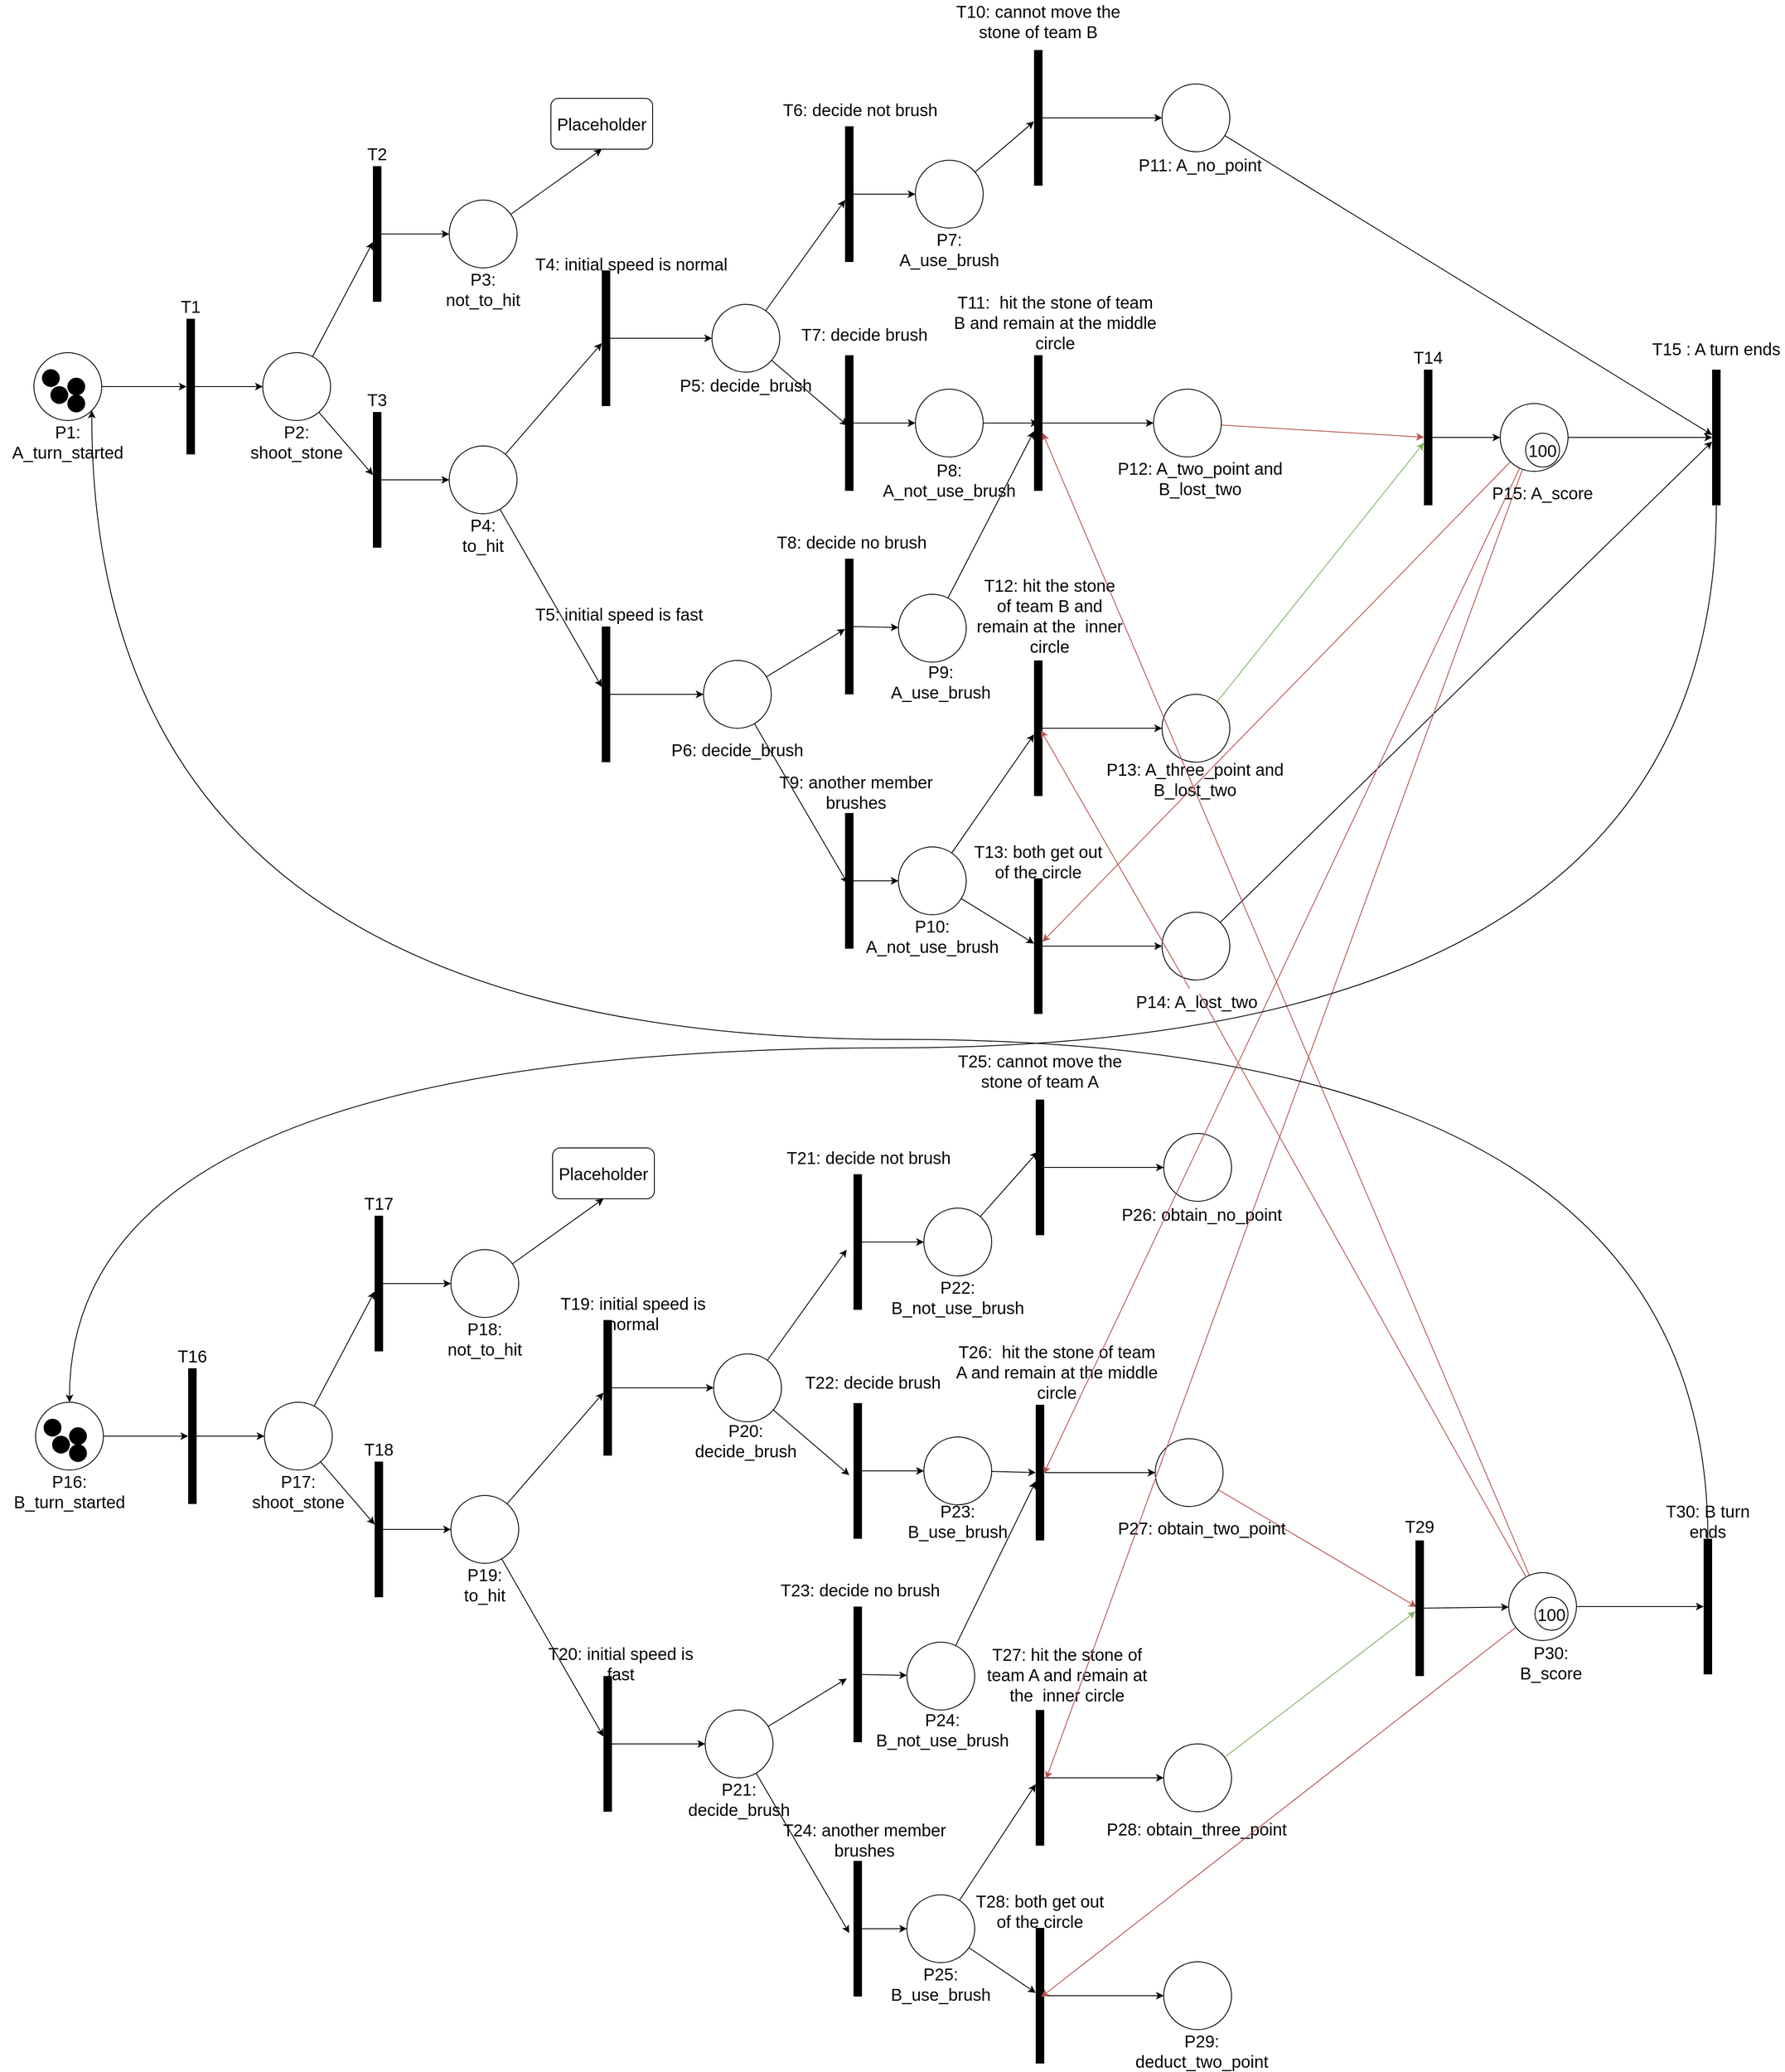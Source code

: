 <mxfile version="17.1.1" type="github">
  <diagram id="HLjwf-8nd1L1e6h1RGKW" name="Page-1">
    <mxGraphModel dx="2404" dy="2244" grid="1" gridSize="10" guides="1" tooltips="1" connect="1" arrows="1" fold="1" page="1" pageScale="1" pageWidth="827" pageHeight="1169" math="0" shadow="0">
      <root>
        <mxCell id="0" />
        <mxCell id="1" parent="0" />
        <mxCell id="6KRZwWpIwKZqXMkIKamP-5" style="edgeStyle=none;rounded=0;orthogonalLoop=1;jettySize=auto;html=1;fontSize=20;" parent="1" source="6KRZwWpIwKZqXMkIKamP-1" target="6KRZwWpIwKZqXMkIKamP-4" edge="1">
          <mxGeometry relative="1" as="geometry" />
        </mxCell>
        <mxCell id="6KRZwWpIwKZqXMkIKamP-1" value="" style="ellipse;whiteSpace=wrap;html=1;aspect=fixed;fontSize=20;strokeWidth=1;fillColor=#FFFFFF;" parent="1" vertex="1">
          <mxGeometry x="30" y="220" width="80" height="80" as="geometry" />
        </mxCell>
        <mxCell id="6KRZwWpIwKZqXMkIKamP-2" value="P1: A_turn_started" style="text;html=1;strokeColor=none;fillColor=none;align=center;verticalAlign=middle;whiteSpace=wrap;rounded=0;fontSize=20;" parent="1" vertex="1">
          <mxGeometry x="-10" y="310" width="160" height="30" as="geometry" />
        </mxCell>
        <mxCell id="6KRZwWpIwKZqXMkIKamP-15" style="edgeStyle=none;rounded=0;orthogonalLoop=1;jettySize=auto;html=1;fontSize=20;" parent="1" source="6KRZwWpIwKZqXMkIKamP-4" target="6KRZwWpIwKZqXMkIKamP-16" edge="1">
          <mxGeometry relative="1" as="geometry">
            <mxPoint x="310" y="260" as="targetPoint" />
          </mxGeometry>
        </mxCell>
        <mxCell id="6KRZwWpIwKZqXMkIKamP-4" value="" style="line;strokeWidth=10;direction=south;html=1;fontSize=20;fillColor=#FFFFFF;" parent="1" vertex="1">
          <mxGeometry x="210" y="180" width="10" height="160" as="geometry" />
        </mxCell>
        <mxCell id="6KRZwWpIwKZqXMkIKamP-7" value="" style="ellipse;whiteSpace=wrap;html=1;aspect=fixed;fontSize=20;strokeWidth=1;fillColor=#000000;strokeColor=#000000;" parent="1" vertex="1">
          <mxGeometry x="40" y="240" width="20" height="20" as="geometry" />
        </mxCell>
        <mxCell id="6KRZwWpIwKZqXMkIKamP-11" value="" style="ellipse;whiteSpace=wrap;html=1;aspect=fixed;fontSize=20;strokeWidth=1;fillColor=#000000;strokeColor=#000000;" parent="1" vertex="1">
          <mxGeometry x="70" y="250" width="20" height="20" as="geometry" />
        </mxCell>
        <mxCell id="6KRZwWpIwKZqXMkIKamP-12" value="" style="ellipse;whiteSpace=wrap;html=1;aspect=fixed;fontSize=20;strokeWidth=1;fillColor=#000000;strokeColor=#000000;" parent="1" vertex="1">
          <mxGeometry x="50" y="260" width="20" height="20" as="geometry" />
        </mxCell>
        <mxCell id="6KRZwWpIwKZqXMkIKamP-13" value="" style="ellipse;whiteSpace=wrap;html=1;aspect=fixed;fontSize=20;strokeWidth=1;fillColor=#000000;strokeColor=#000000;" parent="1" vertex="1">
          <mxGeometry x="70" y="270" width="20" height="20" as="geometry" />
        </mxCell>
        <mxCell id="6KRZwWpIwKZqXMkIKamP-14" value="T1" style="text;html=1;strokeColor=none;fillColor=none;align=center;verticalAlign=middle;whiteSpace=wrap;rounded=0;fontSize=20;" parent="1" vertex="1">
          <mxGeometry x="185" y="150" width="60" height="30" as="geometry" />
        </mxCell>
        <mxCell id="6KRZwWpIwKZqXMkIKamP-19" style="edgeStyle=none;rounded=0;orthogonalLoop=1;jettySize=auto;html=1;fontSize=20;" parent="1" source="6KRZwWpIwKZqXMkIKamP-16" target="6KRZwWpIwKZqXMkIKamP-18" edge="1">
          <mxGeometry relative="1" as="geometry" />
        </mxCell>
        <mxCell id="6KRZwWpIwKZqXMkIKamP-29" style="edgeStyle=none;rounded=0;orthogonalLoop=1;jettySize=auto;html=1;fontSize=20;" parent="1" source="6KRZwWpIwKZqXMkIKamP-16" target="6KRZwWpIwKZqXMkIKamP-28" edge="1">
          <mxGeometry relative="1" as="geometry" />
        </mxCell>
        <mxCell id="6KRZwWpIwKZqXMkIKamP-16" value="" style="ellipse;whiteSpace=wrap;html=1;aspect=fixed;fontSize=20;strokeColor=#000000;strokeWidth=1;fillColor=#FFFFFF;" parent="1" vertex="1">
          <mxGeometry x="300" y="220" width="80" height="80" as="geometry" />
        </mxCell>
        <mxCell id="6KRZwWpIwKZqXMkIKamP-17" value="P2: shoot_stone" style="text;html=1;strokeColor=none;fillColor=none;align=center;verticalAlign=middle;whiteSpace=wrap;rounded=0;fontSize=20;" parent="1" vertex="1">
          <mxGeometry x="310" y="310" width="60" height="30" as="geometry" />
        </mxCell>
        <mxCell id="6KRZwWpIwKZqXMkIKamP-20" style="edgeStyle=none;rounded=0;orthogonalLoop=1;jettySize=auto;html=1;fontSize=20;" parent="1" source="6KRZwWpIwKZqXMkIKamP-18" target="6KRZwWpIwKZqXMkIKamP-21" edge="1">
          <mxGeometry relative="1" as="geometry">
            <mxPoint x="520" y="80" as="targetPoint" />
          </mxGeometry>
        </mxCell>
        <mxCell id="6KRZwWpIwKZqXMkIKamP-18" value="" style="line;strokeWidth=10;direction=south;html=1;fontSize=20;fillColor=#FFFFFF;" parent="1" vertex="1">
          <mxGeometry x="430" width="10" height="160" as="geometry" />
        </mxCell>
        <mxCell id="6KRZwWpIwKZqXMkIKamP-26" value="" style="edgeStyle=none;rounded=0;orthogonalLoop=1;jettySize=auto;html=1;fontSize=20;entryX=0.5;entryY=1;entryDx=0;entryDy=0;" parent="1" source="6KRZwWpIwKZqXMkIKamP-21" target="6KRZwWpIwKZqXMkIKamP-27" edge="1">
          <mxGeometry relative="1" as="geometry">
            <mxPoint x="690.769" y="-20" as="targetPoint" />
          </mxGeometry>
        </mxCell>
        <mxCell id="6KRZwWpIwKZqXMkIKamP-21" value="" style="ellipse;whiteSpace=wrap;html=1;aspect=fixed;fontSize=20;strokeColor=#000000;strokeWidth=1;fillColor=#FFFFFF;" parent="1" vertex="1">
          <mxGeometry x="520" y="40" width="80" height="80" as="geometry" />
        </mxCell>
        <mxCell id="6KRZwWpIwKZqXMkIKamP-22" value="T2" style="text;html=1;strokeColor=none;fillColor=none;align=center;verticalAlign=middle;whiteSpace=wrap;rounded=0;fontSize=20;" parent="1" vertex="1">
          <mxGeometry x="405" y="-30" width="60" height="30" as="geometry" />
        </mxCell>
        <mxCell id="6KRZwWpIwKZqXMkIKamP-24" value="P3: not_to_hit" style="text;html=1;strokeColor=none;fillColor=none;align=center;verticalAlign=middle;whiteSpace=wrap;rounded=0;fontSize=20;" parent="1" vertex="1">
          <mxGeometry x="530" y="130" width="60" height="30" as="geometry" />
        </mxCell>
        <mxCell id="6KRZwWpIwKZqXMkIKamP-27" value="Placeholder" style="rounded=1;whiteSpace=wrap;html=1;fontSize=20;strokeColor=#000000;strokeWidth=1;fillColor=#FFFFFF;" parent="1" vertex="1">
          <mxGeometry x="640" y="-80" width="120" height="60" as="geometry" />
        </mxCell>
        <mxCell id="6KRZwWpIwKZqXMkIKamP-31" style="edgeStyle=none;rounded=0;orthogonalLoop=1;jettySize=auto;html=1;fontSize=20;" parent="1" source="6KRZwWpIwKZqXMkIKamP-28" target="6KRZwWpIwKZqXMkIKamP-32" edge="1">
          <mxGeometry relative="1" as="geometry">
            <mxPoint x="530" y="370" as="targetPoint" />
          </mxGeometry>
        </mxCell>
        <mxCell id="6KRZwWpIwKZqXMkIKamP-28" value="" style="line;strokeWidth=10;direction=south;html=1;fontSize=20;fillColor=#FFFFFF;" parent="1" vertex="1">
          <mxGeometry x="430" y="290" width="10" height="160" as="geometry" />
        </mxCell>
        <mxCell id="6KRZwWpIwKZqXMkIKamP-30" value="T3" style="text;html=1;strokeColor=none;fillColor=none;align=center;verticalAlign=middle;whiteSpace=wrap;rounded=0;fontSize=20;" parent="1" vertex="1">
          <mxGeometry x="405" y="260" width="60" height="30" as="geometry" />
        </mxCell>
        <mxCell id="6KRZwWpIwKZqXMkIKamP-96" style="edgeStyle=none;rounded=0;orthogonalLoop=1;jettySize=auto;html=1;fontSize=20;" parent="1" source="6KRZwWpIwKZqXMkIKamP-32" target="6KRZwWpIwKZqXMkIKamP-35" edge="1">
          <mxGeometry relative="1" as="geometry" />
        </mxCell>
        <mxCell id="6KRZwWpIwKZqXMkIKamP-97" style="edgeStyle=none;rounded=0;orthogonalLoop=1;jettySize=auto;html=1;fontSize=20;" parent="1" source="6KRZwWpIwKZqXMkIKamP-32" target="6KRZwWpIwKZqXMkIKamP-37" edge="1">
          <mxGeometry relative="1" as="geometry" />
        </mxCell>
        <mxCell id="6KRZwWpIwKZqXMkIKamP-32" value="" style="ellipse;whiteSpace=wrap;html=1;aspect=fixed;fontSize=20;strokeColor=#000000;strokeWidth=1;fillColor=#FFFFFF;" parent="1" vertex="1">
          <mxGeometry x="520" y="330" width="80" height="80" as="geometry" />
        </mxCell>
        <mxCell id="6KRZwWpIwKZqXMkIKamP-33" value="P4:&lt;br&gt;to_hit" style="text;html=1;strokeColor=none;fillColor=none;align=center;verticalAlign=middle;whiteSpace=wrap;rounded=0;fontSize=20;" parent="1" vertex="1">
          <mxGeometry x="530" y="420" width="60" height="30" as="geometry" />
        </mxCell>
        <mxCell id="6KRZwWpIwKZqXMkIKamP-34" style="edgeStyle=none;rounded=0;orthogonalLoop=1;jettySize=auto;html=1;fontSize=20;" parent="1" source="6KRZwWpIwKZqXMkIKamP-35" target="6KRZwWpIwKZqXMkIKamP-41" edge="1">
          <mxGeometry relative="1" as="geometry">
            <mxPoint x="810" y="203" as="targetPoint" />
          </mxGeometry>
        </mxCell>
        <mxCell id="6KRZwWpIwKZqXMkIKamP-35" value="" style="line;strokeWidth=10;direction=south;html=1;fontSize=20;fillColor=#FFFFFF;" parent="1" vertex="1">
          <mxGeometry x="700" y="123" width="10" height="160" as="geometry" />
        </mxCell>
        <mxCell id="6KRZwWpIwKZqXMkIKamP-36" style="edgeStyle=none;rounded=0;orthogonalLoop=1;jettySize=auto;html=1;fontSize=20;" parent="1" source="6KRZwWpIwKZqXMkIKamP-37" target="6KRZwWpIwKZqXMkIKamP-51" edge="1">
          <mxGeometry relative="1" as="geometry" />
        </mxCell>
        <mxCell id="6KRZwWpIwKZqXMkIKamP-37" value="" style="line;strokeWidth=10;direction=south;html=1;fontSize=20;fillColor=#FFFFFF;" parent="1" vertex="1">
          <mxGeometry x="700" y="543" width="10" height="160" as="geometry" />
        </mxCell>
        <mxCell id="6KRZwWpIwKZqXMkIKamP-38" value="T5: initial speed is fast" style="text;html=1;strokeColor=none;fillColor=none;align=center;verticalAlign=middle;whiteSpace=wrap;rounded=0;fontSize=20;" parent="1" vertex="1">
          <mxGeometry x="620" y="513" width="201" height="30" as="geometry" />
        </mxCell>
        <mxCell id="6KRZwWpIwKZqXMkIKamP-39" style="edgeStyle=none;rounded=0;orthogonalLoop=1;jettySize=auto;html=1;entryX=0.519;entryY=0.7;entryDx=0;entryDy=0;entryPerimeter=0;fontSize=20;" parent="1" source="6KRZwWpIwKZqXMkIKamP-41" target="6KRZwWpIwKZqXMkIKamP-48" edge="1">
          <mxGeometry relative="1" as="geometry" />
        </mxCell>
        <mxCell id="6KRZwWpIwKZqXMkIKamP-40" style="edgeStyle=none;rounded=0;orthogonalLoop=1;jettySize=auto;html=1;fontSize=20;" parent="1" source="6KRZwWpIwKZqXMkIKamP-41" target="6KRZwWpIwKZqXMkIKamP-45" edge="1">
          <mxGeometry relative="1" as="geometry" />
        </mxCell>
        <mxCell id="6KRZwWpIwKZqXMkIKamP-41" value="" style="ellipse;whiteSpace=wrap;html=1;aspect=fixed;fontSize=20;strokeWidth=1;fillColor=#FFFFFF;" parent="1" vertex="1">
          <mxGeometry x="830" y="163" width="80" height="80" as="geometry" />
        </mxCell>
        <mxCell id="6KRZwWpIwKZqXMkIKamP-42" value="P5: decide_brush" style="text;html=1;strokeColor=none;fillColor=none;align=center;verticalAlign=middle;whiteSpace=wrap;rounded=0;fontSize=20;" parent="1" vertex="1">
          <mxGeometry x="790" y="243" width="160" height="30" as="geometry" />
        </mxCell>
        <mxCell id="jnbDORSLOD9sxaMhr8QB-7" style="edgeStyle=none;rounded=0;orthogonalLoop=1;jettySize=auto;html=1;entryX=0;entryY=0.5;entryDx=0;entryDy=0;fontSize=20;" edge="1" parent="1" source="6KRZwWpIwKZqXMkIKamP-45" target="jnbDORSLOD9sxaMhr8QB-3">
          <mxGeometry relative="1" as="geometry" />
        </mxCell>
        <mxCell id="6KRZwWpIwKZqXMkIKamP-45" value="" style="line;strokeWidth=10;direction=south;html=1;fontSize=20;fillColor=#FFFFFF;" parent="1" vertex="1">
          <mxGeometry x="987" y="-47" width="10" height="160" as="geometry" />
        </mxCell>
        <mxCell id="jnbDORSLOD9sxaMhr8QB-9" style="edgeStyle=none;rounded=0;orthogonalLoop=1;jettySize=auto;html=1;entryX=0;entryY=0.5;entryDx=0;entryDy=0;fontSize=20;" edge="1" parent="1" source="6KRZwWpIwKZqXMkIKamP-48" target="jnbDORSLOD9sxaMhr8QB-4">
          <mxGeometry relative="1" as="geometry" />
        </mxCell>
        <mxCell id="6KRZwWpIwKZqXMkIKamP-48" value="" style="line;strokeWidth=10;direction=south;html=1;fontSize=20;fillColor=#FFFFFF;" parent="1" vertex="1">
          <mxGeometry x="987" y="223" width="10" height="160" as="geometry" />
        </mxCell>
        <mxCell id="6KRZwWpIwKZqXMkIKamP-49" style="edgeStyle=none;rounded=0;orthogonalLoop=1;jettySize=auto;html=1;entryX=0.519;entryY=0.7;entryDx=0;entryDy=0;entryPerimeter=0;fontSize=20;" parent="1" source="6KRZwWpIwKZqXMkIKamP-51" target="6KRZwWpIwKZqXMkIKamP-59" edge="1">
          <mxGeometry relative="1" as="geometry" />
        </mxCell>
        <mxCell id="6KRZwWpIwKZqXMkIKamP-50" style="edgeStyle=none;rounded=0;orthogonalLoop=1;jettySize=auto;html=1;fontSize=20;" parent="1" source="6KRZwWpIwKZqXMkIKamP-51" target="6KRZwWpIwKZqXMkIKamP-56" edge="1">
          <mxGeometry relative="1" as="geometry" />
        </mxCell>
        <mxCell id="6KRZwWpIwKZqXMkIKamP-51" value="" style="ellipse;whiteSpace=wrap;html=1;aspect=fixed;fontSize=20;strokeWidth=1;fillColor=#FFFFFF;" parent="1" vertex="1">
          <mxGeometry x="820" y="583" width="80" height="80" as="geometry" />
        </mxCell>
        <mxCell id="6KRZwWpIwKZqXMkIKamP-52" value="P6: decide_brush" style="text;html=1;strokeColor=none;fillColor=none;align=center;verticalAlign=middle;whiteSpace=wrap;rounded=0;fontSize=20;" parent="1" vertex="1">
          <mxGeometry x="780" y="673" width="160" height="30" as="geometry" />
        </mxCell>
        <mxCell id="jnbDORSLOD9sxaMhr8QB-11" style="edgeStyle=none;rounded=0;orthogonalLoop=1;jettySize=auto;html=1;fontSize=20;" edge="1" parent="1" source="6KRZwWpIwKZqXMkIKamP-56" target="jnbDORSLOD9sxaMhr8QB-5">
          <mxGeometry relative="1" as="geometry" />
        </mxCell>
        <mxCell id="6KRZwWpIwKZqXMkIKamP-56" value="" style="line;strokeWidth=10;direction=south;html=1;fontSize=20;fillColor=#FFFFFF;" parent="1" vertex="1">
          <mxGeometry x="987" y="463" width="10" height="160" as="geometry" />
        </mxCell>
        <mxCell id="jnbDORSLOD9sxaMhr8QB-13" style="edgeStyle=none;rounded=0;orthogonalLoop=1;jettySize=auto;html=1;fontSize=20;" edge="1" parent="1" source="6KRZwWpIwKZqXMkIKamP-59" target="jnbDORSLOD9sxaMhr8QB-6">
          <mxGeometry relative="1" as="geometry" />
        </mxCell>
        <mxCell id="6KRZwWpIwKZqXMkIKamP-59" value="" style="line;strokeWidth=10;direction=south;html=1;fontSize=20;fillColor=#FFFFFF;" parent="1" vertex="1">
          <mxGeometry x="987" y="763" width="10" height="160" as="geometry" />
        </mxCell>
        <mxCell id="6KRZwWpIwKZqXMkIKamP-60" value="T7: decide brush" style="text;html=1;strokeColor=none;fillColor=none;align=center;verticalAlign=middle;whiteSpace=wrap;rounded=0;fontSize=20;" parent="1" vertex="1">
          <mxGeometry x="900" y="183" width="220" height="30" as="geometry" />
        </mxCell>
        <mxCell id="6KRZwWpIwKZqXMkIKamP-61" value="T6: decide not brush" style="text;html=1;strokeColor=none;fillColor=none;align=center;verticalAlign=middle;whiteSpace=wrap;rounded=0;fontSize=20;" parent="1" vertex="1">
          <mxGeometry x="890" y="-87" width="230" height="40" as="geometry" />
        </mxCell>
        <mxCell id="6KRZwWpIwKZqXMkIKamP-62" value="T8: decide no brush" style="text;html=1;strokeColor=none;fillColor=none;align=center;verticalAlign=middle;whiteSpace=wrap;rounded=0;fontSize=20;" parent="1" vertex="1">
          <mxGeometry x="880" y="423" width="230" height="40" as="geometry" />
        </mxCell>
        <mxCell id="6KRZwWpIwKZqXMkIKamP-63" value="T9: another member brushes" style="text;html=1;strokeColor=none;fillColor=none;align=center;verticalAlign=middle;whiteSpace=wrap;rounded=0;fontSize=20;" parent="1" vertex="1">
          <mxGeometry x="880" y="718" width="240" height="40" as="geometry" />
        </mxCell>
        <mxCell id="6KRZwWpIwKZqXMkIKamP-72" style="edgeStyle=none;rounded=0;orthogonalLoop=1;jettySize=auto;html=1;fontSize=20;" parent="1" source="6KRZwWpIwKZqXMkIKamP-73" target="6KRZwWpIwKZqXMkIKamP-75" edge="1">
          <mxGeometry relative="1" as="geometry">
            <mxPoint x="1360" y="-207" as="targetPoint" />
          </mxGeometry>
        </mxCell>
        <mxCell id="6KRZwWpIwKZqXMkIKamP-73" value="" style="line;strokeWidth=10;direction=south;html=1;fontSize=20;fillColor=#FFFFFF;" parent="1" vertex="1">
          <mxGeometry x="1210" y="-137" width="10" height="160" as="geometry" />
        </mxCell>
        <mxCell id="6KRZwWpIwKZqXMkIKamP-74" value="T10: cannot move the stone of team B" style="text;html=1;strokeColor=none;fillColor=none;align=center;verticalAlign=middle;whiteSpace=wrap;rounded=0;fontSize=20;" parent="1" vertex="1">
          <mxGeometry x="1115" y="-190" width="200" height="37" as="geometry" />
        </mxCell>
        <mxCell id="jnbDORSLOD9sxaMhr8QB-73" style="edgeStyle=none;rounded=0;orthogonalLoop=1;jettySize=auto;html=1;fontSize=20;" edge="1" parent="1" source="6KRZwWpIwKZqXMkIKamP-75" target="jnbDORSLOD9sxaMhr8QB-69">
          <mxGeometry relative="1" as="geometry" />
        </mxCell>
        <mxCell id="6KRZwWpIwKZqXMkIKamP-75" value="" style="ellipse;whiteSpace=wrap;html=1;aspect=fixed;fontSize=20;strokeWidth=1;fillColor=#FFFFFF;" parent="1" vertex="1">
          <mxGeometry x="1361" y="-97" width="80" height="80" as="geometry" />
        </mxCell>
        <mxCell id="6KRZwWpIwKZqXMkIKamP-76" value="P11: A_no_point" style="text;html=1;strokeColor=none;fillColor=none;align=center;verticalAlign=middle;whiteSpace=wrap;rounded=0;fontSize=20;" parent="1" vertex="1">
          <mxGeometry x="1301" y="-17" width="210" height="30" as="geometry" />
        </mxCell>
        <mxCell id="6KRZwWpIwKZqXMkIKamP-77" value="T11: &amp;nbsp;hit the stone of team B and remain at the middle circle" style="text;html=1;strokeColor=none;fillColor=none;align=center;verticalAlign=middle;whiteSpace=wrap;rounded=0;fontSize=20;" parent="1" vertex="1">
          <mxGeometry x="1110" y="160" width="250" height="47" as="geometry" />
        </mxCell>
        <mxCell id="6KRZwWpIwKZqXMkIKamP-78" style="edgeStyle=none;rounded=0;orthogonalLoop=1;jettySize=auto;html=1;fontSize=20;" parent="1" source="6KRZwWpIwKZqXMkIKamP-79" target="6KRZwWpIwKZqXMkIKamP-83" edge="1">
          <mxGeometry relative="1" as="geometry">
            <mxPoint x="1360" y="423" as="targetPoint" />
          </mxGeometry>
        </mxCell>
        <mxCell id="6KRZwWpIwKZqXMkIKamP-79" value="" style="line;strokeWidth=10;direction=south;html=1;fontSize=20;fillColor=#FFFFFF;" parent="1" vertex="1">
          <mxGeometry x="1210" y="223" width="10" height="160" as="geometry" />
        </mxCell>
        <mxCell id="jnbDORSLOD9sxaMhr8QB-61" style="edgeStyle=none;rounded=0;orthogonalLoop=1;jettySize=auto;html=1;fontSize=20;fillColor=#f8cecc;strokeColor=#b85450;" edge="1" parent="1" source="6KRZwWpIwKZqXMkIKamP-83" target="jnbDORSLOD9sxaMhr8QB-46">
          <mxGeometry relative="1" as="geometry" />
        </mxCell>
        <mxCell id="6KRZwWpIwKZqXMkIKamP-83" value="" style="ellipse;whiteSpace=wrap;html=1;aspect=fixed;fontSize=20;strokeWidth=1;fillColor=#FFFFFF;" parent="1" vertex="1">
          <mxGeometry x="1351" y="263" width="80" height="80" as="geometry" />
        </mxCell>
        <mxCell id="6KRZwWpIwKZqXMkIKamP-84" value="P12: A_two_point and B_lost_two" style="text;html=1;strokeColor=none;fillColor=none;align=center;verticalAlign=middle;whiteSpace=wrap;rounded=0;fontSize=20;" parent="1" vertex="1">
          <mxGeometry x="1296" y="353" width="220" height="30" as="geometry" />
        </mxCell>
        <mxCell id="6KRZwWpIwKZqXMkIKamP-87" style="edgeStyle=none;rounded=0;orthogonalLoop=1;jettySize=auto;html=1;fontSize=20;" parent="1" source="6KRZwWpIwKZqXMkIKamP-88" target="6KRZwWpIwKZqXMkIKamP-91" edge="1">
          <mxGeometry relative="1" as="geometry">
            <mxPoint x="1360" y="663.0" as="targetPoint" />
          </mxGeometry>
        </mxCell>
        <mxCell id="6KRZwWpIwKZqXMkIKamP-88" value="" style="line;strokeWidth=10;direction=south;html=1;fontSize=20;fillColor=#FFFFFF;" parent="1" vertex="1">
          <mxGeometry x="1210" y="583" width="10" height="160" as="geometry" />
        </mxCell>
        <mxCell id="6KRZwWpIwKZqXMkIKamP-89" value="T12: hit the stone of team B and remain at the &amp;nbsp;inner circle" style="text;html=1;strokeColor=none;fillColor=none;align=center;verticalAlign=middle;whiteSpace=wrap;rounded=0;fontSize=20;" parent="1" vertex="1">
          <mxGeometry x="1140" y="513" width="177" height="33.5" as="geometry" />
        </mxCell>
        <mxCell id="jnbDORSLOD9sxaMhr8QB-64" style="edgeStyle=none;rounded=0;orthogonalLoop=1;jettySize=auto;html=1;fontSize=20;fillColor=#d5e8d4;strokeColor=#82b366;" edge="1" parent="1" source="6KRZwWpIwKZqXMkIKamP-91" target="jnbDORSLOD9sxaMhr8QB-46">
          <mxGeometry relative="1" as="geometry">
            <mxPoint x="1530" y="410.0" as="targetPoint" />
          </mxGeometry>
        </mxCell>
        <mxCell id="6KRZwWpIwKZqXMkIKamP-91" value="" style="ellipse;whiteSpace=wrap;html=1;aspect=fixed;fontSize=20;strokeWidth=1;fillColor=#FFFFFF;" parent="1" vertex="1">
          <mxGeometry x="1361" y="623.0" width="80" height="80" as="geometry" />
        </mxCell>
        <mxCell id="6KRZwWpIwKZqXMkIKamP-92" value="P13: A_three_point and B_lost_two" style="text;html=1;strokeColor=none;fillColor=none;align=center;verticalAlign=middle;whiteSpace=wrap;rounded=0;fontSize=20;" parent="1" vertex="1">
          <mxGeometry x="1290" y="708" width="220" height="30" as="geometry" />
        </mxCell>
        <mxCell id="6KRZwWpIwKZqXMkIKamP-98" value="T4: initial speed is normal" style="text;html=1;strokeColor=none;fillColor=none;align=center;verticalAlign=middle;whiteSpace=wrap;rounded=0;fontSize=20;" parent="1" vertex="1">
          <mxGeometry x="620" y="100" width="230" height="30" as="geometry" />
        </mxCell>
        <mxCell id="6KRZwWpIwKZqXMkIKamP-105" style="edgeStyle=none;rounded=0;orthogonalLoop=1;jettySize=auto;html=1;fontSize=20;" parent="1" source="6KRZwWpIwKZqXMkIKamP-101" target="6KRZwWpIwKZqXMkIKamP-106" edge="1">
          <mxGeometry relative="1" as="geometry">
            <mxPoint x="1340" y="920.0" as="targetPoint" />
          </mxGeometry>
        </mxCell>
        <mxCell id="6KRZwWpIwKZqXMkIKamP-101" value="" style="line;strokeWidth=10;direction=south;html=1;fontSize=20;fillColor=#FFFFFF;" parent="1" vertex="1">
          <mxGeometry x="1210" y="840" width="10" height="160" as="geometry" />
        </mxCell>
        <mxCell id="6KRZwWpIwKZqXMkIKamP-103" value="T13: both get out of the circle" style="text;html=1;strokeColor=none;fillColor=none;align=center;verticalAlign=middle;whiteSpace=wrap;rounded=0;fontSize=20;" parent="1" vertex="1">
          <mxGeometry x="1130" y="800" width="170" height="40" as="geometry" />
        </mxCell>
        <mxCell id="jnbDORSLOD9sxaMhr8QB-72" style="rounded=0;orthogonalLoop=1;jettySize=auto;html=1;fontSize=20;" edge="1" parent="1" source="6KRZwWpIwKZqXMkIKamP-106" target="jnbDORSLOD9sxaMhr8QB-69">
          <mxGeometry relative="1" as="geometry" />
        </mxCell>
        <mxCell id="6KRZwWpIwKZqXMkIKamP-106" value="" style="ellipse;whiteSpace=wrap;html=1;aspect=fixed;fontSize=20;strokeColor=#000000;strokeWidth=1;fillColor=#FFFFFF;" parent="1" vertex="1">
          <mxGeometry x="1361" y="880.0" width="80" height="80" as="geometry" />
        </mxCell>
        <mxCell id="6KRZwWpIwKZqXMkIKamP-118" style="edgeStyle=none;rounded=0;orthogonalLoop=1;jettySize=auto;html=1;fontSize=20;" parent="1" source="6KRZwWpIwKZqXMkIKamP-119" target="6KRZwWpIwKZqXMkIKamP-122" edge="1">
          <mxGeometry relative="1" as="geometry" />
        </mxCell>
        <mxCell id="6KRZwWpIwKZqXMkIKamP-119" value="" style="ellipse;whiteSpace=wrap;html=1;aspect=fixed;fontSize=20;strokeWidth=1;fillColor=#FFFFFF;" parent="1" vertex="1">
          <mxGeometry x="32" y="1458" width="80" height="80" as="geometry" />
        </mxCell>
        <mxCell id="6KRZwWpIwKZqXMkIKamP-120" value="P16: B_turn_started" style="text;html=1;strokeColor=none;fillColor=none;align=center;verticalAlign=middle;whiteSpace=wrap;rounded=0;fontSize=20;" parent="1" vertex="1">
          <mxGeometry x="-8" y="1548" width="160" height="30" as="geometry" />
        </mxCell>
        <mxCell id="6KRZwWpIwKZqXMkIKamP-121" style="edgeStyle=none;rounded=0;orthogonalLoop=1;jettySize=auto;html=1;fontSize=20;" parent="1" source="6KRZwWpIwKZqXMkIKamP-122" target="6KRZwWpIwKZqXMkIKamP-130" edge="1">
          <mxGeometry relative="1" as="geometry">
            <mxPoint x="312" y="1498" as="targetPoint" />
          </mxGeometry>
        </mxCell>
        <mxCell id="6KRZwWpIwKZqXMkIKamP-122" value="" style="line;strokeWidth=10;direction=south;html=1;fontSize=20;fillColor=#FFFFFF;" parent="1" vertex="1">
          <mxGeometry x="212" y="1418" width="10" height="160" as="geometry" />
        </mxCell>
        <mxCell id="6KRZwWpIwKZqXMkIKamP-123" value="" style="ellipse;whiteSpace=wrap;html=1;aspect=fixed;fontSize=20;strokeWidth=1;fillColor=#000000;strokeColor=#000000;" parent="1" vertex="1">
          <mxGeometry x="42" y="1478" width="20" height="20" as="geometry" />
        </mxCell>
        <mxCell id="6KRZwWpIwKZqXMkIKamP-124" value="" style="ellipse;whiteSpace=wrap;html=1;aspect=fixed;fontSize=20;strokeWidth=1;fillColor=#000000;strokeColor=#000000;" parent="1" vertex="1">
          <mxGeometry x="72" y="1488" width="20" height="20" as="geometry" />
        </mxCell>
        <mxCell id="6KRZwWpIwKZqXMkIKamP-125" value="" style="ellipse;whiteSpace=wrap;html=1;aspect=fixed;fontSize=20;strokeWidth=1;fillColor=#000000;strokeColor=#000000;" parent="1" vertex="1">
          <mxGeometry x="52" y="1498" width="20" height="20" as="geometry" />
        </mxCell>
        <mxCell id="6KRZwWpIwKZqXMkIKamP-126" value="" style="ellipse;whiteSpace=wrap;html=1;aspect=fixed;fontSize=20;strokeWidth=1;fillColor=#000000;strokeColor=#000000;" parent="1" vertex="1">
          <mxGeometry x="72" y="1508" width="20" height="20" as="geometry" />
        </mxCell>
        <mxCell id="6KRZwWpIwKZqXMkIKamP-127" value="T16" style="text;html=1;strokeColor=none;fillColor=none;align=center;verticalAlign=middle;whiteSpace=wrap;rounded=0;fontSize=20;" parent="1" vertex="1">
          <mxGeometry x="187" y="1388" width="60" height="30" as="geometry" />
        </mxCell>
        <mxCell id="6KRZwWpIwKZqXMkIKamP-128" style="edgeStyle=none;rounded=0;orthogonalLoop=1;jettySize=auto;html=1;fontSize=20;" parent="1" source="6KRZwWpIwKZqXMkIKamP-130" target="6KRZwWpIwKZqXMkIKamP-133" edge="1">
          <mxGeometry relative="1" as="geometry" />
        </mxCell>
        <mxCell id="6KRZwWpIwKZqXMkIKamP-129" style="edgeStyle=none;rounded=0;orthogonalLoop=1;jettySize=auto;html=1;fontSize=20;" parent="1" source="6KRZwWpIwKZqXMkIKamP-130" target="6KRZwWpIwKZqXMkIKamP-140" edge="1">
          <mxGeometry relative="1" as="geometry" />
        </mxCell>
        <mxCell id="6KRZwWpIwKZqXMkIKamP-130" value="" style="ellipse;whiteSpace=wrap;html=1;aspect=fixed;fontSize=20;strokeColor=#000000;strokeWidth=1;fillColor=#FFFFFF;" parent="1" vertex="1">
          <mxGeometry x="302" y="1458" width="80" height="80" as="geometry" />
        </mxCell>
        <mxCell id="6KRZwWpIwKZqXMkIKamP-131" value="P17: shoot_stone" style="text;html=1;strokeColor=none;fillColor=none;align=center;verticalAlign=middle;whiteSpace=wrap;rounded=0;fontSize=20;" parent="1" vertex="1">
          <mxGeometry x="312" y="1548" width="60" height="30" as="geometry" />
        </mxCell>
        <mxCell id="6KRZwWpIwKZqXMkIKamP-132" style="edgeStyle=none;rounded=0;orthogonalLoop=1;jettySize=auto;html=1;fontSize=20;" parent="1" source="6KRZwWpIwKZqXMkIKamP-133" target="6KRZwWpIwKZqXMkIKamP-135" edge="1">
          <mxGeometry relative="1" as="geometry">
            <mxPoint x="522" y="1318" as="targetPoint" />
          </mxGeometry>
        </mxCell>
        <mxCell id="6KRZwWpIwKZqXMkIKamP-133" value="" style="line;strokeWidth=10;direction=south;html=1;fontSize=20;fillColor=#FFFFFF;" parent="1" vertex="1">
          <mxGeometry x="432" y="1238" width="10" height="160" as="geometry" />
        </mxCell>
        <mxCell id="6KRZwWpIwKZqXMkIKamP-134" value="" style="edgeStyle=none;rounded=0;orthogonalLoop=1;jettySize=auto;html=1;fontSize=20;entryX=0.5;entryY=1;entryDx=0;entryDy=0;" parent="1" source="6KRZwWpIwKZqXMkIKamP-135" target="6KRZwWpIwKZqXMkIKamP-138" edge="1">
          <mxGeometry relative="1" as="geometry">
            <mxPoint x="692.769" y="1218" as="targetPoint" />
          </mxGeometry>
        </mxCell>
        <mxCell id="6KRZwWpIwKZqXMkIKamP-135" value="" style="ellipse;whiteSpace=wrap;html=1;aspect=fixed;fontSize=20;strokeColor=#000000;strokeWidth=1;fillColor=#FFFFFF;" parent="1" vertex="1">
          <mxGeometry x="522" y="1278" width="80" height="80" as="geometry" />
        </mxCell>
        <mxCell id="6KRZwWpIwKZqXMkIKamP-136" value="T17" style="text;html=1;strokeColor=none;fillColor=none;align=center;verticalAlign=middle;whiteSpace=wrap;rounded=0;fontSize=20;" parent="1" vertex="1">
          <mxGeometry x="407" y="1208" width="60" height="30" as="geometry" />
        </mxCell>
        <mxCell id="6KRZwWpIwKZqXMkIKamP-137" value="P18: not_to_hit" style="text;html=1;strokeColor=none;fillColor=none;align=center;verticalAlign=middle;whiteSpace=wrap;rounded=0;fontSize=20;" parent="1" vertex="1">
          <mxGeometry x="532" y="1368" width="60" height="30" as="geometry" />
        </mxCell>
        <mxCell id="6KRZwWpIwKZqXMkIKamP-138" value="Placeholder" style="rounded=1;whiteSpace=wrap;html=1;fontSize=20;strokeColor=#000000;strokeWidth=1;fillColor=#FFFFFF;" parent="1" vertex="1">
          <mxGeometry x="642" y="1158" width="120" height="60" as="geometry" />
        </mxCell>
        <mxCell id="6KRZwWpIwKZqXMkIKamP-139" style="edgeStyle=none;rounded=0;orthogonalLoop=1;jettySize=auto;html=1;fontSize=20;" parent="1" source="6KRZwWpIwKZqXMkIKamP-140" target="6KRZwWpIwKZqXMkIKamP-144" edge="1">
          <mxGeometry relative="1" as="geometry">
            <mxPoint x="532" y="1608" as="targetPoint" />
          </mxGeometry>
        </mxCell>
        <mxCell id="6KRZwWpIwKZqXMkIKamP-140" value="" style="line;strokeWidth=10;direction=south;html=1;fontSize=20;fillColor=#FFFFFF;" parent="1" vertex="1">
          <mxGeometry x="432" y="1528" width="10" height="160" as="geometry" />
        </mxCell>
        <mxCell id="6KRZwWpIwKZqXMkIKamP-141" value="T18" style="text;html=1;strokeColor=none;fillColor=none;align=center;verticalAlign=middle;whiteSpace=wrap;rounded=0;fontSize=20;" parent="1" vertex="1">
          <mxGeometry x="407" y="1498" width="60" height="30" as="geometry" />
        </mxCell>
        <mxCell id="6KRZwWpIwKZqXMkIKamP-142" style="edgeStyle=none;rounded=0;orthogonalLoop=1;jettySize=auto;html=1;fontSize=20;" parent="1" source="6KRZwWpIwKZqXMkIKamP-144" target="6KRZwWpIwKZqXMkIKamP-147" edge="1">
          <mxGeometry relative="1" as="geometry" />
        </mxCell>
        <mxCell id="6KRZwWpIwKZqXMkIKamP-143" style="edgeStyle=none;rounded=0;orthogonalLoop=1;jettySize=auto;html=1;fontSize=20;" parent="1" source="6KRZwWpIwKZqXMkIKamP-144" target="6KRZwWpIwKZqXMkIKamP-149" edge="1">
          <mxGeometry relative="1" as="geometry" />
        </mxCell>
        <mxCell id="6KRZwWpIwKZqXMkIKamP-144" value="" style="ellipse;whiteSpace=wrap;html=1;aspect=fixed;fontSize=20;strokeColor=#000000;strokeWidth=1;fillColor=#FFFFFF;" parent="1" vertex="1">
          <mxGeometry x="522" y="1568" width="80" height="80" as="geometry" />
        </mxCell>
        <mxCell id="6KRZwWpIwKZqXMkIKamP-145" value="P19:&lt;br&gt;to_hit" style="text;html=1;strokeColor=none;fillColor=none;align=center;verticalAlign=middle;whiteSpace=wrap;rounded=0;fontSize=20;" parent="1" vertex="1">
          <mxGeometry x="532" y="1658" width="60" height="30" as="geometry" />
        </mxCell>
        <mxCell id="6KRZwWpIwKZqXMkIKamP-146" style="edgeStyle=none;rounded=0;orthogonalLoop=1;jettySize=auto;html=1;fontSize=20;" parent="1" source="6KRZwWpIwKZqXMkIKamP-147" target="6KRZwWpIwKZqXMkIKamP-153" edge="1">
          <mxGeometry relative="1" as="geometry">
            <mxPoint x="812" y="1441" as="targetPoint" />
          </mxGeometry>
        </mxCell>
        <mxCell id="6KRZwWpIwKZqXMkIKamP-147" value="" style="line;strokeWidth=10;direction=south;html=1;fontSize=20;fillColor=#FFFFFF;" parent="1" vertex="1">
          <mxGeometry x="702" y="1361" width="10" height="160" as="geometry" />
        </mxCell>
        <mxCell id="6KRZwWpIwKZqXMkIKamP-148" style="edgeStyle=none;rounded=0;orthogonalLoop=1;jettySize=auto;html=1;fontSize=20;" parent="1" source="6KRZwWpIwKZqXMkIKamP-149" target="6KRZwWpIwKZqXMkIKamP-161" edge="1">
          <mxGeometry relative="1" as="geometry" />
        </mxCell>
        <mxCell id="6KRZwWpIwKZqXMkIKamP-149" value="" style="line;strokeWidth=10;direction=south;html=1;fontSize=20;fillColor=#FFFFFF;" parent="1" vertex="1">
          <mxGeometry x="702" y="1781" width="10" height="160" as="geometry" />
        </mxCell>
        <mxCell id="6KRZwWpIwKZqXMkIKamP-150" value="T20: initial speed is fast" style="text;html=1;strokeColor=none;fillColor=none;align=center;verticalAlign=middle;whiteSpace=wrap;rounded=0;fontSize=20;" parent="1" vertex="1">
          <mxGeometry x="622" y="1751" width="201" height="30" as="geometry" />
        </mxCell>
        <mxCell id="6KRZwWpIwKZqXMkIKamP-151" style="edgeStyle=none;rounded=0;orthogonalLoop=1;jettySize=auto;html=1;entryX=0.519;entryY=0.7;entryDx=0;entryDy=0;entryPerimeter=0;fontSize=20;" parent="1" source="6KRZwWpIwKZqXMkIKamP-153" edge="1">
          <mxGeometry relative="1" as="geometry">
            <mxPoint x="992.0" y="1544.04" as="targetPoint" />
          </mxGeometry>
        </mxCell>
        <mxCell id="6KRZwWpIwKZqXMkIKamP-152" style="edgeStyle=none;rounded=0;orthogonalLoop=1;jettySize=auto;html=1;fontSize=20;" parent="1" source="6KRZwWpIwKZqXMkIKamP-153" edge="1">
          <mxGeometry relative="1" as="geometry">
            <mxPoint x="989" y="1277.967" as="targetPoint" />
          </mxGeometry>
        </mxCell>
        <mxCell id="6KRZwWpIwKZqXMkIKamP-153" value="" style="ellipse;whiteSpace=wrap;html=1;aspect=fixed;fontSize=20;strokeWidth=1;fillColor=#FFFFFF;" parent="1" vertex="1">
          <mxGeometry x="832" y="1401" width="80" height="80" as="geometry" />
        </mxCell>
        <mxCell id="6KRZwWpIwKZqXMkIKamP-154" value="P20: decide_brush" style="text;html=1;strokeColor=none;fillColor=none;align=center;verticalAlign=middle;whiteSpace=wrap;rounded=0;fontSize=20;" parent="1" vertex="1">
          <mxGeometry x="790" y="1488" width="160" height="30" as="geometry" />
        </mxCell>
        <mxCell id="6KRZwWpIwKZqXMkIKamP-159" style="edgeStyle=none;rounded=0;orthogonalLoop=1;jettySize=auto;html=1;entryX=0.519;entryY=0.7;entryDx=0;entryDy=0;entryPerimeter=0;fontSize=20;" parent="1" source="6KRZwWpIwKZqXMkIKamP-161" edge="1">
          <mxGeometry relative="1" as="geometry">
            <mxPoint x="992.0" y="2084.04" as="targetPoint" />
          </mxGeometry>
        </mxCell>
        <mxCell id="6KRZwWpIwKZqXMkIKamP-160" style="edgeStyle=none;rounded=0;orthogonalLoop=1;jettySize=auto;html=1;fontSize=20;" parent="1" source="6KRZwWpIwKZqXMkIKamP-161" edge="1">
          <mxGeometry relative="1" as="geometry">
            <mxPoint x="989" y="1784.03" as="targetPoint" />
          </mxGeometry>
        </mxCell>
        <mxCell id="6KRZwWpIwKZqXMkIKamP-161" value="" style="ellipse;whiteSpace=wrap;html=1;aspect=fixed;fontSize=20;strokeWidth=1;fillColor=#FFFFFF;" parent="1" vertex="1">
          <mxGeometry x="822" y="1821" width="80" height="80" as="geometry" />
        </mxCell>
        <mxCell id="6KRZwWpIwKZqXMkIKamP-162" value="P21: decide_brush" style="text;html=1;strokeColor=none;fillColor=none;align=center;verticalAlign=middle;whiteSpace=wrap;rounded=0;fontSize=20;" parent="1" vertex="1">
          <mxGeometry x="782" y="1911" width="160" height="30" as="geometry" />
        </mxCell>
        <mxCell id="6KRZwWpIwKZqXMkIKamP-174" style="edgeStyle=none;rounded=0;orthogonalLoop=1;jettySize=auto;html=1;fontSize=20;" parent="1" source="6KRZwWpIwKZqXMkIKamP-175" target="6KRZwWpIwKZqXMkIKamP-177" edge="1">
          <mxGeometry relative="1" as="geometry">
            <mxPoint x="1362" y="1031" as="targetPoint" />
          </mxGeometry>
        </mxCell>
        <mxCell id="6KRZwWpIwKZqXMkIKamP-175" value="" style="line;strokeWidth=10;direction=south;html=1;fontSize=20;fillColor=#FFFFFF;" parent="1" vertex="1">
          <mxGeometry x="1212" y="1101" width="10" height="160" as="geometry" />
        </mxCell>
        <mxCell id="6KRZwWpIwKZqXMkIKamP-176" value="T25: cannot move the stone of team A" style="text;html=1;strokeColor=none;fillColor=none;align=center;verticalAlign=middle;whiteSpace=wrap;rounded=0;fontSize=20;" parent="1" vertex="1">
          <mxGeometry x="1117" y="1048" width="200" height="37" as="geometry" />
        </mxCell>
        <mxCell id="6KRZwWpIwKZqXMkIKamP-177" value="" style="ellipse;whiteSpace=wrap;html=1;aspect=fixed;fontSize=20;strokeWidth=1;fillColor=#FFFFFF;" parent="1" vertex="1">
          <mxGeometry x="1363" y="1141" width="80" height="80" as="geometry" />
        </mxCell>
        <mxCell id="6KRZwWpIwKZqXMkIKamP-178" value="P26: obtain_no_point" style="text;html=1;strokeColor=none;fillColor=none;align=center;verticalAlign=middle;whiteSpace=wrap;rounded=0;fontSize=20;" parent="1" vertex="1">
          <mxGeometry x="1303" y="1221" width="210" height="30" as="geometry" />
        </mxCell>
        <mxCell id="6KRZwWpIwKZqXMkIKamP-179" value="T26: &amp;nbsp;hit the stone of team A and remain at the middle circle" style="text;html=1;strokeColor=none;fillColor=none;align=center;verticalAlign=middle;whiteSpace=wrap;rounded=0;fontSize=20;" parent="1" vertex="1">
          <mxGeometry x="1112" y="1398" width="250" height="47" as="geometry" />
        </mxCell>
        <mxCell id="6KRZwWpIwKZqXMkIKamP-180" style="edgeStyle=none;rounded=0;orthogonalLoop=1;jettySize=auto;html=1;fontSize=20;" parent="1" source="6KRZwWpIwKZqXMkIKamP-181" target="6KRZwWpIwKZqXMkIKamP-184" edge="1">
          <mxGeometry relative="1" as="geometry">
            <mxPoint x="1362" y="1661" as="targetPoint" />
          </mxGeometry>
        </mxCell>
        <mxCell id="6KRZwWpIwKZqXMkIKamP-181" value="" style="line;strokeWidth=10;direction=south;html=1;fontSize=20;fillColor=#FFFFFF;" parent="1" vertex="1">
          <mxGeometry x="1212" y="1461" width="10" height="160" as="geometry" />
        </mxCell>
        <mxCell id="jnbDORSLOD9sxaMhr8QB-81" style="edgeStyle=none;rounded=0;orthogonalLoop=1;jettySize=auto;html=1;entryX=0.49;entryY=0.857;entryDx=0;entryDy=0;entryPerimeter=0;fontSize=20;fillColor=#f8cecc;strokeColor=#b85450;" edge="1" parent="1" source="6KRZwWpIwKZqXMkIKamP-184" target="jnbDORSLOD9sxaMhr8QB-54">
          <mxGeometry relative="1" as="geometry" />
        </mxCell>
        <mxCell id="6KRZwWpIwKZqXMkIKamP-184" value="" style="ellipse;whiteSpace=wrap;html=1;aspect=fixed;fontSize=20;strokeWidth=1;fillColor=#FFFFFF;" parent="1" vertex="1">
          <mxGeometry x="1353" y="1501" width="80" height="80" as="geometry" />
        </mxCell>
        <mxCell id="6KRZwWpIwKZqXMkIKamP-185" value="P27: obtain_two_point" style="text;html=1;strokeColor=none;fillColor=none;align=center;verticalAlign=middle;whiteSpace=wrap;rounded=0;fontSize=20;" parent="1" vertex="1">
          <mxGeometry x="1298" y="1591" width="220" height="30" as="geometry" />
        </mxCell>
        <mxCell id="6KRZwWpIwKZqXMkIKamP-189" style="edgeStyle=none;rounded=0;orthogonalLoop=1;jettySize=auto;html=1;fontSize=20;" parent="1" source="6KRZwWpIwKZqXMkIKamP-190" target="6KRZwWpIwKZqXMkIKamP-193" edge="1">
          <mxGeometry relative="1" as="geometry">
            <mxPoint x="1362" y="1901.0" as="targetPoint" />
          </mxGeometry>
        </mxCell>
        <mxCell id="6KRZwWpIwKZqXMkIKamP-190" value="" style="line;strokeWidth=10;direction=south;html=1;fontSize=20;fillColor=#FFFFFF;" parent="1" vertex="1">
          <mxGeometry x="1212" y="1821" width="10" height="160" as="geometry" />
        </mxCell>
        <mxCell id="6KRZwWpIwKZqXMkIKamP-191" value="T27: hit the stone of team A and remain at the &amp;nbsp;inner circle" style="text;html=1;strokeColor=none;fillColor=none;align=center;verticalAlign=middle;whiteSpace=wrap;rounded=0;fontSize=20;" parent="1" vertex="1">
          <mxGeometry x="1140" y="1750.25" width="218" height="57.5" as="geometry" />
        </mxCell>
        <mxCell id="jnbDORSLOD9sxaMhr8QB-80" style="edgeStyle=none;rounded=0;orthogonalLoop=1;jettySize=auto;html=1;fontSize=20;fillColor=#d5e8d4;strokeColor=#82b366;" edge="1" parent="1" source="6KRZwWpIwKZqXMkIKamP-193" target="jnbDORSLOD9sxaMhr8QB-54">
          <mxGeometry relative="1" as="geometry" />
        </mxCell>
        <mxCell id="6KRZwWpIwKZqXMkIKamP-193" value="" style="ellipse;whiteSpace=wrap;html=1;aspect=fixed;fontSize=20;strokeWidth=1;fillColor=#FFFFFF;" parent="1" vertex="1">
          <mxGeometry x="1363" y="1861.0" width="80" height="80" as="geometry" />
        </mxCell>
        <mxCell id="6KRZwWpIwKZqXMkIKamP-194" value="P28: obtain_three_point" style="text;html=1;strokeColor=none;fillColor=none;align=center;verticalAlign=middle;whiteSpace=wrap;rounded=0;fontSize=20;" parent="1" vertex="1">
          <mxGeometry x="1292" y="1946" width="220" height="30" as="geometry" />
        </mxCell>
        <mxCell id="6KRZwWpIwKZqXMkIKamP-198" value="T19: initial speed is normal" style="text;html=1;strokeColor=none;fillColor=none;align=center;verticalAlign=middle;whiteSpace=wrap;rounded=0;fontSize=20;" parent="1" vertex="1">
          <mxGeometry x="622" y="1338" width="230" height="30" as="geometry" />
        </mxCell>
        <mxCell id="6KRZwWpIwKZqXMkIKamP-199" style="edgeStyle=none;rounded=0;orthogonalLoop=1;jettySize=auto;html=1;fontSize=20;" parent="1" source="6KRZwWpIwKZqXMkIKamP-200" target="6KRZwWpIwKZqXMkIKamP-204" edge="1">
          <mxGeometry relative="1" as="geometry">
            <mxPoint x="1342" y="2158.0" as="targetPoint" />
          </mxGeometry>
        </mxCell>
        <mxCell id="6KRZwWpIwKZqXMkIKamP-200" value="" style="line;strokeWidth=10;direction=south;html=1;fontSize=20;fillColor=#FFFFFF;" parent="1" vertex="1">
          <mxGeometry x="1212" y="2078" width="10" height="160" as="geometry" />
        </mxCell>
        <mxCell id="6KRZwWpIwKZqXMkIKamP-201" value="T28: both get out of the circle" style="text;html=1;strokeColor=none;fillColor=none;align=center;verticalAlign=middle;whiteSpace=wrap;rounded=0;fontSize=20;" parent="1" vertex="1">
          <mxGeometry x="1132" y="2038" width="170" height="40" as="geometry" />
        </mxCell>
        <mxCell id="6KRZwWpIwKZqXMkIKamP-204" value="" style="ellipse;whiteSpace=wrap;html=1;aspect=fixed;fontSize=20;strokeColor=#000000;strokeWidth=1;fillColor=#FFFFFF;" parent="1" vertex="1">
          <mxGeometry x="1363" y="2118.0" width="80" height="80" as="geometry" />
        </mxCell>
        <mxCell id="6KRZwWpIwKZqXMkIKamP-205" value="P29: deduct_two_point" style="text;html=1;strokeColor=none;fillColor=none;align=center;verticalAlign=middle;whiteSpace=wrap;rounded=0;fontSize=20;" parent="1" vertex="1">
          <mxGeometry x="1378" y="2208" width="60" height="30" as="geometry" />
        </mxCell>
        <mxCell id="jnbDORSLOD9sxaMhr8QB-8" style="edgeStyle=none;rounded=0;orthogonalLoop=1;jettySize=auto;html=1;fontSize=20;" edge="1" parent="1" source="jnbDORSLOD9sxaMhr8QB-3" target="6KRZwWpIwKZqXMkIKamP-73">
          <mxGeometry relative="1" as="geometry" />
        </mxCell>
        <mxCell id="jnbDORSLOD9sxaMhr8QB-3" value="" style="ellipse;whiteSpace=wrap;html=1;aspect=fixed;fontSize=20;" vertex="1" parent="1">
          <mxGeometry x="1070" y="-7" width="80" height="80" as="geometry" />
        </mxCell>
        <mxCell id="jnbDORSLOD9sxaMhr8QB-10" style="edgeStyle=none;rounded=0;orthogonalLoop=1;jettySize=auto;html=1;entryX=0.5;entryY=0.5;entryDx=0;entryDy=0;entryPerimeter=0;fontSize=20;" edge="1" parent="1" source="jnbDORSLOD9sxaMhr8QB-4" target="6KRZwWpIwKZqXMkIKamP-79">
          <mxGeometry relative="1" as="geometry" />
        </mxCell>
        <mxCell id="jnbDORSLOD9sxaMhr8QB-4" value="" style="ellipse;whiteSpace=wrap;html=1;aspect=fixed;fontSize=20;" vertex="1" parent="1">
          <mxGeometry x="1070" y="263" width="80" height="80" as="geometry" />
        </mxCell>
        <mxCell id="jnbDORSLOD9sxaMhr8QB-12" style="edgeStyle=none;rounded=0;orthogonalLoop=1;jettySize=auto;html=1;fontSize=20;" edge="1" parent="1" source="jnbDORSLOD9sxaMhr8QB-5" target="6KRZwWpIwKZqXMkIKamP-79">
          <mxGeometry relative="1" as="geometry" />
        </mxCell>
        <mxCell id="jnbDORSLOD9sxaMhr8QB-5" value="" style="ellipse;whiteSpace=wrap;html=1;aspect=fixed;fontSize=20;" vertex="1" parent="1">
          <mxGeometry x="1050" y="505" width="80" height="80" as="geometry" />
        </mxCell>
        <mxCell id="jnbDORSLOD9sxaMhr8QB-14" style="edgeStyle=none;rounded=0;orthogonalLoop=1;jettySize=auto;html=1;fontSize=20;" edge="1" parent="1" source="jnbDORSLOD9sxaMhr8QB-6" target="6KRZwWpIwKZqXMkIKamP-88">
          <mxGeometry relative="1" as="geometry" />
        </mxCell>
        <mxCell id="jnbDORSLOD9sxaMhr8QB-15" style="edgeStyle=none;rounded=0;orthogonalLoop=1;jettySize=auto;html=1;fontSize=20;" edge="1" parent="1" source="jnbDORSLOD9sxaMhr8QB-6" target="6KRZwWpIwKZqXMkIKamP-101">
          <mxGeometry relative="1" as="geometry" />
        </mxCell>
        <mxCell id="jnbDORSLOD9sxaMhr8QB-6" value="" style="ellipse;whiteSpace=wrap;html=1;aspect=fixed;fontSize=20;" vertex="1" parent="1">
          <mxGeometry x="1050" y="803" width="80" height="80" as="geometry" />
        </mxCell>
        <mxCell id="jnbDORSLOD9sxaMhr8QB-19" style="edgeStyle=none;rounded=0;orthogonalLoop=1;jettySize=auto;html=1;entryX=0;entryY=0.5;entryDx=0;entryDy=0;fontSize=20;" edge="1" parent="1" source="jnbDORSLOD9sxaMhr8QB-20" target="jnbDORSLOD9sxaMhr8QB-33">
          <mxGeometry relative="1" as="geometry" />
        </mxCell>
        <mxCell id="jnbDORSLOD9sxaMhr8QB-20" value="" style="line;strokeWidth=10;direction=south;html=1;fontSize=20;fillColor=#FFFFFF;" vertex="1" parent="1">
          <mxGeometry x="997" y="1189" width="10" height="160" as="geometry" />
        </mxCell>
        <mxCell id="jnbDORSLOD9sxaMhr8QB-21" style="edgeStyle=none;rounded=0;orthogonalLoop=1;jettySize=auto;html=1;entryX=0;entryY=0.5;entryDx=0;entryDy=0;fontSize=20;" edge="1" parent="1" source="jnbDORSLOD9sxaMhr8QB-22" target="jnbDORSLOD9sxaMhr8QB-34">
          <mxGeometry relative="1" as="geometry" />
        </mxCell>
        <mxCell id="jnbDORSLOD9sxaMhr8QB-22" value="" style="line;strokeWidth=10;direction=south;html=1;fontSize=20;fillColor=#FFFFFF;" vertex="1" parent="1">
          <mxGeometry x="997" y="1459" width="10" height="160" as="geometry" />
        </mxCell>
        <mxCell id="jnbDORSLOD9sxaMhr8QB-25" style="edgeStyle=none;rounded=0;orthogonalLoop=1;jettySize=auto;html=1;fontSize=20;" edge="1" parent="1" source="jnbDORSLOD9sxaMhr8QB-26" target="jnbDORSLOD9sxaMhr8QB-35">
          <mxGeometry relative="1" as="geometry" />
        </mxCell>
        <mxCell id="jnbDORSLOD9sxaMhr8QB-26" value="" style="line;strokeWidth=10;direction=south;html=1;fontSize=20;fillColor=#FFFFFF;" vertex="1" parent="1">
          <mxGeometry x="997" y="1699" width="10" height="160" as="geometry" />
        </mxCell>
        <mxCell id="jnbDORSLOD9sxaMhr8QB-27" style="edgeStyle=none;rounded=0;orthogonalLoop=1;jettySize=auto;html=1;fontSize=20;" edge="1" parent="1" source="jnbDORSLOD9sxaMhr8QB-28" target="jnbDORSLOD9sxaMhr8QB-36">
          <mxGeometry relative="1" as="geometry" />
        </mxCell>
        <mxCell id="jnbDORSLOD9sxaMhr8QB-28" value="" style="line;strokeWidth=10;direction=south;html=1;fontSize=20;fillColor=#FFFFFF;" vertex="1" parent="1">
          <mxGeometry x="997" y="1999" width="10" height="160" as="geometry" />
        </mxCell>
        <mxCell id="jnbDORSLOD9sxaMhr8QB-29" value="T22: decide brush" style="text;html=1;strokeColor=none;fillColor=none;align=center;verticalAlign=middle;whiteSpace=wrap;rounded=0;fontSize=20;" vertex="1" parent="1">
          <mxGeometry x="910" y="1419" width="220" height="30" as="geometry" />
        </mxCell>
        <mxCell id="jnbDORSLOD9sxaMhr8QB-30" value="T21: decide not brush" style="text;html=1;strokeColor=none;fillColor=none;align=center;verticalAlign=middle;whiteSpace=wrap;rounded=0;fontSize=20;" vertex="1" parent="1">
          <mxGeometry x="900" y="1149" width="230" height="40" as="geometry" />
        </mxCell>
        <mxCell id="jnbDORSLOD9sxaMhr8QB-31" value="T23: decide no brush" style="text;html=1;strokeColor=none;fillColor=none;align=center;verticalAlign=middle;whiteSpace=wrap;rounded=0;fontSize=20;" vertex="1" parent="1">
          <mxGeometry x="890" y="1659" width="230" height="40" as="geometry" />
        </mxCell>
        <mxCell id="jnbDORSLOD9sxaMhr8QB-32" value="T24: another member brushes" style="text;html=1;strokeColor=none;fillColor=none;align=center;verticalAlign=middle;whiteSpace=wrap;rounded=0;fontSize=20;" vertex="1" parent="1">
          <mxGeometry x="890" y="1954" width="240" height="40" as="geometry" />
        </mxCell>
        <mxCell id="jnbDORSLOD9sxaMhr8QB-37" style="edgeStyle=none;rounded=0;orthogonalLoop=1;jettySize=auto;html=1;entryX=0.385;entryY=0.767;entryDx=0;entryDy=0;entryPerimeter=0;fontSize=20;" edge="1" parent="1" source="jnbDORSLOD9sxaMhr8QB-33" target="6KRZwWpIwKZqXMkIKamP-175">
          <mxGeometry relative="1" as="geometry" />
        </mxCell>
        <mxCell id="jnbDORSLOD9sxaMhr8QB-33" value="" style="ellipse;whiteSpace=wrap;html=1;aspect=fixed;fontSize=20;" vertex="1" parent="1">
          <mxGeometry x="1080" y="1229" width="80" height="80" as="geometry" />
        </mxCell>
        <mxCell id="jnbDORSLOD9sxaMhr8QB-38" value="" style="edgeStyle=none;rounded=0;orthogonalLoop=1;jettySize=auto;html=1;fontSize=20;" edge="1" parent="1" source="jnbDORSLOD9sxaMhr8QB-34" target="6KRZwWpIwKZqXMkIKamP-181">
          <mxGeometry relative="1" as="geometry" />
        </mxCell>
        <mxCell id="jnbDORSLOD9sxaMhr8QB-34" value="" style="ellipse;whiteSpace=wrap;html=1;aspect=fixed;fontSize=20;" vertex="1" parent="1">
          <mxGeometry x="1080" y="1499" width="80" height="80" as="geometry" />
        </mxCell>
        <mxCell id="jnbDORSLOD9sxaMhr8QB-39" style="edgeStyle=none;rounded=0;orthogonalLoop=1;jettySize=auto;html=1;fontSize=20;" edge="1" parent="1" source="jnbDORSLOD9sxaMhr8QB-35" target="6KRZwWpIwKZqXMkIKamP-181">
          <mxGeometry relative="1" as="geometry" />
        </mxCell>
        <mxCell id="jnbDORSLOD9sxaMhr8QB-35" value="" style="ellipse;whiteSpace=wrap;html=1;aspect=fixed;fontSize=20;" vertex="1" parent="1">
          <mxGeometry x="1060" y="1741" width="80" height="80" as="geometry" />
        </mxCell>
        <mxCell id="jnbDORSLOD9sxaMhr8QB-40" style="edgeStyle=none;rounded=0;orthogonalLoop=1;jettySize=auto;html=1;fontSize=20;" edge="1" parent="1" source="jnbDORSLOD9sxaMhr8QB-36" target="6KRZwWpIwKZqXMkIKamP-190">
          <mxGeometry relative="1" as="geometry" />
        </mxCell>
        <mxCell id="jnbDORSLOD9sxaMhr8QB-41" style="edgeStyle=none;rounded=0;orthogonalLoop=1;jettySize=auto;html=1;fontSize=20;" edge="1" parent="1" source="jnbDORSLOD9sxaMhr8QB-36" target="6KRZwWpIwKZqXMkIKamP-200">
          <mxGeometry relative="1" as="geometry" />
        </mxCell>
        <mxCell id="jnbDORSLOD9sxaMhr8QB-36" value="" style="ellipse;whiteSpace=wrap;html=1;aspect=fixed;fontSize=20;" vertex="1" parent="1">
          <mxGeometry x="1060" y="2039" width="80" height="80" as="geometry" />
        </mxCell>
        <mxCell id="jnbDORSLOD9sxaMhr8QB-42" value="P7: A_use_brush" style="text;html=1;strokeColor=none;fillColor=none;align=center;verticalAlign=middle;whiteSpace=wrap;rounded=0;fontSize=20;" vertex="1" parent="1">
          <mxGeometry x="1080" y="83" width="60" height="30" as="geometry" />
        </mxCell>
        <mxCell id="jnbDORSLOD9sxaMhr8QB-43" value="P8: A_not_use_brush" style="text;html=1;strokeColor=none;fillColor=none;align=center;verticalAlign=middle;whiteSpace=wrap;rounded=0;fontSize=20;" vertex="1" parent="1">
          <mxGeometry x="1080" y="355" width="60" height="30" as="geometry" />
        </mxCell>
        <mxCell id="jnbDORSLOD9sxaMhr8QB-44" value="P9: A_use_brush" style="text;html=1;strokeColor=none;fillColor=none;align=center;verticalAlign=middle;whiteSpace=wrap;rounded=0;fontSize=20;" vertex="1" parent="1">
          <mxGeometry x="1070" y="593" width="60" height="30" as="geometry" />
        </mxCell>
        <mxCell id="jnbDORSLOD9sxaMhr8QB-45" value="P10: A_not_use_brush" style="text;html=1;strokeColor=none;fillColor=none;align=center;verticalAlign=middle;whiteSpace=wrap;rounded=0;fontSize=20;" vertex="1" parent="1">
          <mxGeometry x="1060" y="893" width="60" height="30" as="geometry" />
        </mxCell>
        <mxCell id="jnbDORSLOD9sxaMhr8QB-48" style="edgeStyle=none;rounded=0;orthogonalLoop=1;jettySize=auto;html=1;entryX=0;entryY=0.5;entryDx=0;entryDy=0;fontSize=20;" edge="1" parent="1" source="jnbDORSLOD9sxaMhr8QB-46" target="jnbDORSLOD9sxaMhr8QB-47">
          <mxGeometry relative="1" as="geometry" />
        </mxCell>
        <mxCell id="jnbDORSLOD9sxaMhr8QB-46" value="" style="line;strokeWidth=10;direction=south;html=1;fontSize=20;fillColor=#FFFFFF;" vertex="1" parent="1">
          <mxGeometry x="1670" y="240" width="10" height="160" as="geometry" />
        </mxCell>
        <mxCell id="jnbDORSLOD9sxaMhr8QB-67" style="edgeStyle=none;rounded=0;orthogonalLoop=1;jettySize=auto;html=1;fontSize=20;fillColor=#f8cecc;strokeColor=#b85450;" edge="1" parent="1" source="jnbDORSLOD9sxaMhr8QB-47" target="6KRZwWpIwKZqXMkIKamP-101">
          <mxGeometry relative="1" as="geometry" />
        </mxCell>
        <mxCell id="jnbDORSLOD9sxaMhr8QB-75" style="edgeStyle=none;rounded=0;orthogonalLoop=1;jettySize=auto;html=1;fontSize=20;" edge="1" parent="1" source="jnbDORSLOD9sxaMhr8QB-47" target="jnbDORSLOD9sxaMhr8QB-69">
          <mxGeometry relative="1" as="geometry" />
        </mxCell>
        <mxCell id="jnbDORSLOD9sxaMhr8QB-78" style="edgeStyle=none;rounded=0;orthogonalLoop=1;jettySize=auto;html=1;entryX=0.508;entryY=0.057;entryDx=0;entryDy=0;entryPerimeter=0;fontSize=20;fillColor=#f8cecc;strokeColor=#b85450;" edge="1" parent="1" source="jnbDORSLOD9sxaMhr8QB-47" target="6KRZwWpIwKZqXMkIKamP-181">
          <mxGeometry relative="1" as="geometry" />
        </mxCell>
        <mxCell id="jnbDORSLOD9sxaMhr8QB-79" style="edgeStyle=none;rounded=0;orthogonalLoop=1;jettySize=auto;html=1;entryX=0.508;entryY=-0.229;entryDx=0;entryDy=0;entryPerimeter=0;fontSize=20;fillColor=#f8cecc;strokeColor=#b85450;" edge="1" parent="1" source="jnbDORSLOD9sxaMhr8QB-47" target="6KRZwWpIwKZqXMkIKamP-190">
          <mxGeometry relative="1" as="geometry" />
        </mxCell>
        <mxCell id="jnbDORSLOD9sxaMhr8QB-47" value="" style="ellipse;whiteSpace=wrap;html=1;aspect=fixed;fontSize=20;" vertex="1" parent="1">
          <mxGeometry x="1760" y="280" width="80" height="80" as="geometry" />
        </mxCell>
        <mxCell id="jnbDORSLOD9sxaMhr8QB-49" value="100" style="ellipse;whiteSpace=wrap;html=1;aspect=fixed;fontSize=20;" vertex="1" parent="1">
          <mxGeometry x="1790" y="315" width="40" height="40" as="geometry" />
        </mxCell>
        <mxCell id="jnbDORSLOD9sxaMhr8QB-55" style="edgeStyle=none;rounded=0;orthogonalLoop=1;jettySize=auto;html=1;fontSize=20;" edge="1" parent="1" source="jnbDORSLOD9sxaMhr8QB-54" target="jnbDORSLOD9sxaMhr8QB-56">
          <mxGeometry relative="1" as="geometry">
            <mxPoint x="1740" y="1701" as="targetPoint" />
          </mxGeometry>
        </mxCell>
        <mxCell id="jnbDORSLOD9sxaMhr8QB-54" value="" style="line;strokeWidth=10;direction=south;html=1;fontSize=20;fillColor=#FFFFFF;" vertex="1" parent="1">
          <mxGeometry x="1660" y="1621" width="10" height="160" as="geometry" />
        </mxCell>
        <mxCell id="jnbDORSLOD9sxaMhr8QB-60" style="edgeStyle=none;rounded=0;orthogonalLoop=1;jettySize=auto;html=1;fontSize=20;fillColor=#f8cecc;strokeColor=#b85450;" edge="1" parent="1" source="jnbDORSLOD9sxaMhr8QB-56" target="6KRZwWpIwKZqXMkIKamP-79">
          <mxGeometry relative="1" as="geometry" />
        </mxCell>
        <mxCell id="jnbDORSLOD9sxaMhr8QB-63" style="edgeStyle=none;rounded=0;orthogonalLoop=1;jettySize=auto;html=1;entryX=0.516;entryY=0.2;entryDx=0;entryDy=0;entryPerimeter=0;fontSize=20;fillColor=#f8cecc;strokeColor=#b85450;startArrow=none;" edge="1" parent="1" source="6KRZwWpIwKZqXMkIKamP-107" target="6KRZwWpIwKZqXMkIKamP-88">
          <mxGeometry relative="1" as="geometry" />
        </mxCell>
        <mxCell id="jnbDORSLOD9sxaMhr8QB-82" style="edgeStyle=none;rounded=0;orthogonalLoop=1;jettySize=auto;html=1;entryX=0.509;entryY=0.343;entryDx=0;entryDy=0;entryPerimeter=0;fontSize=20;fillColor=#f8cecc;strokeColor=#b85450;" edge="1" parent="1" source="jnbDORSLOD9sxaMhr8QB-56" target="6KRZwWpIwKZqXMkIKamP-200">
          <mxGeometry relative="1" as="geometry" />
        </mxCell>
        <mxCell id="jnbDORSLOD9sxaMhr8QB-83" style="edgeStyle=none;rounded=0;orthogonalLoop=1;jettySize=auto;html=1;fontSize=20;" edge="1" parent="1" source="jnbDORSLOD9sxaMhr8QB-56" target="jnbDORSLOD9sxaMhr8QB-76">
          <mxGeometry relative="1" as="geometry" />
        </mxCell>
        <mxCell id="jnbDORSLOD9sxaMhr8QB-56" value="" style="ellipse;whiteSpace=wrap;html=1;aspect=fixed;fontSize=20;" vertex="1" parent="1">
          <mxGeometry x="1770" y="1659" width="80" height="80" as="geometry" />
        </mxCell>
        <mxCell id="jnbDORSLOD9sxaMhr8QB-57" value="100" style="ellipse;whiteSpace=wrap;html=1;aspect=fixed;fontSize=20;" vertex="1" parent="1">
          <mxGeometry x="1801" y="1688" width="39" height="39" as="geometry" />
        </mxCell>
        <mxCell id="jnbDORSLOD9sxaMhr8QB-71" style="edgeStyle=orthogonalEdgeStyle;rounded=0;orthogonalLoop=1;jettySize=auto;html=1;entryX=0.5;entryY=0;entryDx=0;entryDy=0;fontSize=20;curved=1;" edge="1" parent="1" source="jnbDORSLOD9sxaMhr8QB-69" target="6KRZwWpIwKZqXMkIKamP-119">
          <mxGeometry relative="1" as="geometry">
            <Array as="points">
              <mxPoint x="2015" y="1040" />
              <mxPoint x="72" y="1040" />
            </Array>
          </mxGeometry>
        </mxCell>
        <mxCell id="jnbDORSLOD9sxaMhr8QB-69" value="" style="line;strokeWidth=10;direction=south;html=1;fontSize=20;fillColor=#FFFFFF;" vertex="1" parent="1">
          <mxGeometry x="2010" y="240" width="10" height="160" as="geometry" />
        </mxCell>
        <mxCell id="jnbDORSLOD9sxaMhr8QB-70" value="T15 : A turn ends" style="text;html=1;strokeColor=none;fillColor=none;align=center;verticalAlign=middle;whiteSpace=wrap;rounded=0;fontSize=20;" vertex="1" parent="1">
          <mxGeometry x="1935" y="200" width="160" height="30" as="geometry" />
        </mxCell>
        <mxCell id="jnbDORSLOD9sxaMhr8QB-88" style="edgeStyle=orthogonalEdgeStyle;rounded=0;orthogonalLoop=1;jettySize=auto;html=1;entryX=1;entryY=1;entryDx=0;entryDy=0;fontSize=20;curved=1;" edge="1" parent="1" source="jnbDORSLOD9sxaMhr8QB-76" target="6KRZwWpIwKZqXMkIKamP-1">
          <mxGeometry relative="1" as="geometry">
            <Array as="points">
              <mxPoint x="2005" y="1030" />
              <mxPoint x="98" y="1030" />
            </Array>
          </mxGeometry>
        </mxCell>
        <mxCell id="jnbDORSLOD9sxaMhr8QB-76" value="" style="line;strokeWidth=10;direction=south;html=1;fontSize=20;fillColor=#FFFFFF;" vertex="1" parent="1">
          <mxGeometry x="2000" y="1619" width="10" height="160" as="geometry" />
        </mxCell>
        <mxCell id="6KRZwWpIwKZqXMkIKamP-107" value="P14: A_lost_two" style="text;html=1;strokeColor=none;fillColor=none;align=center;verticalAlign=middle;whiteSpace=wrap;rounded=0;fontSize=20;" parent="1" vertex="1">
          <mxGeometry x="1305" y="970" width="194" height="30" as="geometry" />
        </mxCell>
        <mxCell id="jnbDORSLOD9sxaMhr8QB-85" value="" style="edgeStyle=none;rounded=0;orthogonalLoop=1;jettySize=auto;html=1;entryX=0.516;entryY=0.2;entryDx=0;entryDy=0;entryPerimeter=0;fontSize=20;fillColor=#f8cecc;strokeColor=#b85450;endArrow=none;" edge="1" parent="1" source="jnbDORSLOD9sxaMhr8QB-56" target="6KRZwWpIwKZqXMkIKamP-107">
          <mxGeometry relative="1" as="geometry">
            <mxPoint x="1790.123" y="1664.288" as="sourcePoint" />
            <mxPoint x="1218" y="665.56" as="targetPoint" />
          </mxGeometry>
        </mxCell>
        <mxCell id="jnbDORSLOD9sxaMhr8QB-86" value="P15: A_score" style="text;html=1;strokeColor=none;fillColor=none;align=center;verticalAlign=middle;whiteSpace=wrap;rounded=0;fontSize=20;" vertex="1" parent="1">
          <mxGeometry x="1730" y="370" width="160" height="30" as="geometry" />
        </mxCell>
        <mxCell id="jnbDORSLOD9sxaMhr8QB-87" value="T14" style="text;html=1;strokeColor=none;fillColor=none;align=center;verticalAlign=middle;whiteSpace=wrap;rounded=0;fontSize=20;" vertex="1" parent="1">
          <mxGeometry x="1645" y="210" width="60" height="30" as="geometry" />
        </mxCell>
        <mxCell id="jnbDORSLOD9sxaMhr8QB-91" value="T29" style="text;html=1;strokeColor=none;fillColor=none;align=center;verticalAlign=middle;whiteSpace=wrap;rounded=0;fontSize=20;" vertex="1" parent="1">
          <mxGeometry x="1635" y="1589" width="60" height="30" as="geometry" />
        </mxCell>
        <mxCell id="jnbDORSLOD9sxaMhr8QB-92" value="T30: B turn ends" style="text;html=1;strokeColor=none;fillColor=none;align=center;verticalAlign=middle;whiteSpace=wrap;rounded=0;fontSize=20;" vertex="1" parent="1">
          <mxGeometry x="1950" y="1578" width="110" height="40" as="geometry" />
        </mxCell>
        <mxCell id="jnbDORSLOD9sxaMhr8QB-93" value="P22: B_not_use_brush" style="text;html=1;strokeColor=none;fillColor=none;align=center;verticalAlign=middle;whiteSpace=wrap;rounded=0;fontSize=20;" vertex="1" parent="1">
          <mxGeometry x="1090" y="1319" width="60" height="30" as="geometry" />
        </mxCell>
        <mxCell id="jnbDORSLOD9sxaMhr8QB-94" value="P23: B_use_brush" style="text;html=1;strokeColor=none;fillColor=none;align=center;verticalAlign=middle;whiteSpace=wrap;rounded=0;fontSize=20;" vertex="1" parent="1">
          <mxGeometry x="1090" y="1583" width="60" height="30" as="geometry" />
        </mxCell>
        <mxCell id="jnbDORSLOD9sxaMhr8QB-95" value="P24: B_not_use_brush" style="text;html=1;strokeColor=none;fillColor=none;align=center;verticalAlign=middle;whiteSpace=wrap;rounded=0;fontSize=20;" vertex="1" parent="1">
          <mxGeometry x="1072" y="1829" width="60" height="30" as="geometry" />
        </mxCell>
        <mxCell id="jnbDORSLOD9sxaMhr8QB-96" value="P25: B_use_brush" style="text;html=1;strokeColor=none;fillColor=none;align=center;verticalAlign=middle;whiteSpace=wrap;rounded=0;fontSize=20;" vertex="1" parent="1">
          <mxGeometry x="1070" y="2129" width="60" height="30" as="geometry" />
        </mxCell>
        <mxCell id="jnbDORSLOD9sxaMhr8QB-97" value="P30: B_score" style="text;html=1;strokeColor=none;fillColor=none;align=center;verticalAlign=middle;whiteSpace=wrap;rounded=0;fontSize=20;" vertex="1" parent="1">
          <mxGeometry x="1790" y="1750.25" width="60" height="30" as="geometry" />
        </mxCell>
      </root>
    </mxGraphModel>
  </diagram>
</mxfile>
